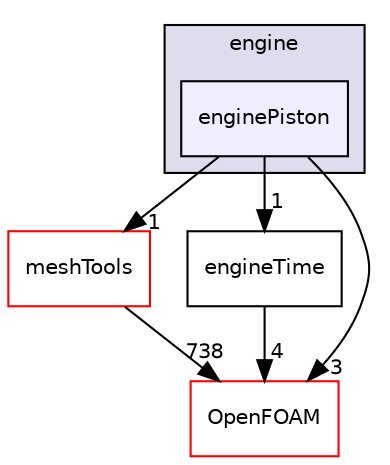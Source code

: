 digraph "src/engine/enginePiston" {
  bgcolor=transparent;
  compound=true
  node [ fontsize="10", fontname="Helvetica"];
  edge [ labelfontsize="10", labelfontname="Helvetica"];
  subgraph clusterdir_2052808828190f934b76e979ee65af8a {
    graph [ bgcolor="#ddddee", pencolor="black", label="engine" fontname="Helvetica", fontsize="10", URL="dir_2052808828190f934b76e979ee65af8a.html"]
  dir_d0502c809bc9b9e57f3876f6a6d80bad [shape=box, label="enginePiston", style="filled", fillcolor="#eeeeff", pencolor="black", URL="dir_d0502c809bc9b9e57f3876f6a6d80bad.html"];
  }
  dir_ae30ad0bef50cf391b24c614251bb9fd [shape=box label="meshTools" color="red" URL="dir_ae30ad0bef50cf391b24c614251bb9fd.html"];
  dir_b0bd96e4d3043d52ea0ba0fcf8407c96 [shape=box label="engineTime" URL="dir_b0bd96e4d3043d52ea0ba0fcf8407c96.html"];
  dir_c5473ff19b20e6ec4dfe5c310b3778a8 [shape=box label="OpenFOAM" color="red" URL="dir_c5473ff19b20e6ec4dfe5c310b3778a8.html"];
  dir_d0502c809bc9b9e57f3876f6a6d80bad->dir_ae30ad0bef50cf391b24c614251bb9fd [headlabel="1", labeldistance=1.5 headhref="dir_000874_001804.html"];
  dir_d0502c809bc9b9e57f3876f6a6d80bad->dir_b0bd96e4d3043d52ea0ba0fcf8407c96 [headlabel="1", labeldistance=1.5 headhref="dir_000874_000875.html"];
  dir_d0502c809bc9b9e57f3876f6a6d80bad->dir_c5473ff19b20e6ec4dfe5c310b3778a8 [headlabel="3", labeldistance=1.5 headhref="dir_000874_001950.html"];
  dir_ae30ad0bef50cf391b24c614251bb9fd->dir_c5473ff19b20e6ec4dfe5c310b3778a8 [headlabel="738", labeldistance=1.5 headhref="dir_001804_001950.html"];
  dir_b0bd96e4d3043d52ea0ba0fcf8407c96->dir_c5473ff19b20e6ec4dfe5c310b3778a8 [headlabel="4", labeldistance=1.5 headhref="dir_000875_001950.html"];
}
